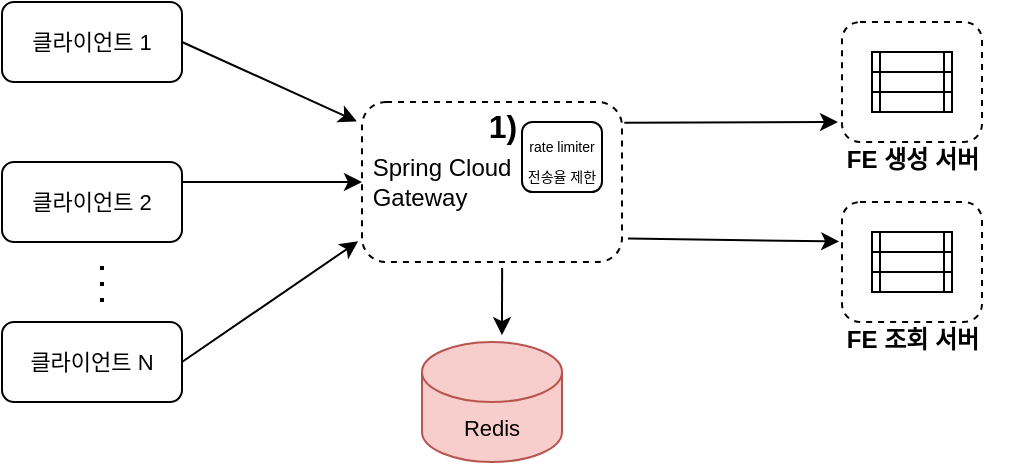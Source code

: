 <mxfile version="26.1.1">
  <diagram name="페이지-1" id="zpAioUnbNHaB1HZAK-Gk">
    <mxGraphModel dx="710" dy="416" grid="1" gridSize="10" guides="1" tooltips="1" connect="1" arrows="1" fold="1" page="1" pageScale="1" pageWidth="827" pageHeight="1169" math="0" shadow="0">
      <root>
        <mxCell id="0" />
        <mxCell id="1" parent="0" />
        <mxCell id="UuwrwuRLREhhJN5w9pP1-1" value="&lt;font style=&quot;font-size: 11px;&quot;&gt;클라이언트 1&lt;/font&gt;" style="rounded=1;whiteSpace=wrap;html=1;" vertex="1" parent="1">
          <mxGeometry x="70" y="240" width="90" height="40" as="geometry" />
        </mxCell>
        <mxCell id="UuwrwuRLREhhJN5w9pP1-2" value="&lt;font style=&quot;font-size: 11px;&quot;&gt;클라이언트 2&lt;/font&gt;" style="rounded=1;whiteSpace=wrap;html=1;" vertex="1" parent="1">
          <mxGeometry x="70" y="320" width="90" height="40" as="geometry" />
        </mxCell>
        <mxCell id="UuwrwuRLREhhJN5w9pP1-3" value="&lt;font style=&quot;font-size: 11px;&quot;&gt;클라이언트 N&lt;/font&gt;" style="rounded=1;whiteSpace=wrap;html=1;" vertex="1" parent="1">
          <mxGeometry x="70" y="400" width="90" height="40" as="geometry" />
        </mxCell>
        <mxCell id="UuwrwuRLREhhJN5w9pP1-4" value="" style="endArrow=classic;html=1;rounded=0;exitX=1;exitY=0.5;exitDx=0;exitDy=0;entryX=-0.02;entryY=0.121;entryDx=0;entryDy=0;entryPerimeter=0;" edge="1" parent="1" source="UuwrwuRLREhhJN5w9pP1-1" target="UuwrwuRLREhhJN5w9pP1-8">
          <mxGeometry width="50" height="50" relative="1" as="geometry">
            <mxPoint x="330" y="360" as="sourcePoint" />
            <mxPoint x="240" y="320" as="targetPoint" />
          </mxGeometry>
        </mxCell>
        <mxCell id="UuwrwuRLREhhJN5w9pP1-5" value="" style="endArrow=classic;html=1;rounded=0;exitX=1;exitY=0.25;exitDx=0;exitDy=0;entryX=0;entryY=0.5;entryDx=0;entryDy=0;" edge="1" parent="1" source="UuwrwuRLREhhJN5w9pP1-2" target="UuwrwuRLREhhJN5w9pP1-8">
          <mxGeometry width="50" height="50" relative="1" as="geometry">
            <mxPoint x="330" y="360" as="sourcePoint" />
            <mxPoint x="240" y="340" as="targetPoint" />
          </mxGeometry>
        </mxCell>
        <mxCell id="UuwrwuRLREhhJN5w9pP1-6" value="" style="endArrow=none;dashed=1;html=1;dashPattern=1 3;strokeWidth=2;rounded=0;" edge="1" parent="1">
          <mxGeometry width="50" height="50" relative="1" as="geometry">
            <mxPoint x="120" y="390" as="sourcePoint" />
            <mxPoint x="120" y="370" as="targetPoint" />
          </mxGeometry>
        </mxCell>
        <mxCell id="UuwrwuRLREhhJN5w9pP1-7" value="" style="endArrow=classic;html=1;rounded=0;exitX=1;exitY=0.5;exitDx=0;exitDy=0;entryX=-0.015;entryY=0.871;entryDx=0;entryDy=0;entryPerimeter=0;" edge="1" parent="1" source="UuwrwuRLREhhJN5w9pP1-3" target="UuwrwuRLREhhJN5w9pP1-8">
          <mxGeometry width="50" height="50" relative="1" as="geometry">
            <mxPoint x="330" y="360" as="sourcePoint" />
            <mxPoint x="240" y="360" as="targetPoint" />
          </mxGeometry>
        </mxCell>
        <mxCell id="UuwrwuRLREhhJN5w9pP1-8" value="&amp;nbsp;Spring Cloud&amp;nbsp; &amp;nbsp; &amp;nbsp;Gateway" style="rounded=1;whiteSpace=wrap;html=1;align=left;dashed=1;" vertex="1" parent="1">
          <mxGeometry x="250" y="290" width="130" height="80" as="geometry" />
        </mxCell>
        <mxCell id="UuwrwuRLREhhJN5w9pP1-9" value="&lt;div&gt;&lt;span style=&quot;font-size: 7px;&quot;&gt;rate limiter&lt;/span&gt;&lt;/div&gt;&lt;font style=&quot;font-size: 7px;&quot;&gt;전송율 제한&lt;/font&gt;" style="rounded=1;whiteSpace=wrap;html=1;" vertex="1" parent="1">
          <mxGeometry x="330" y="300" width="40" height="35" as="geometry" />
        </mxCell>
        <mxCell id="UuwrwuRLREhhJN5w9pP1-13" value="" style="endArrow=classic;html=1;rounded=0;exitX=0.539;exitY=1.038;exitDx=0;exitDy=0;exitPerimeter=0;entryX=0.571;entryY=-0.057;entryDx=0;entryDy=0;entryPerimeter=0;" edge="1" parent="1" source="UuwrwuRLREhhJN5w9pP1-8" target="UuwrwuRLREhhJN5w9pP1-14">
          <mxGeometry width="50" height="50" relative="1" as="geometry">
            <mxPoint x="270" y="400" as="sourcePoint" />
            <mxPoint x="320" y="400" as="targetPoint" />
          </mxGeometry>
        </mxCell>
        <mxCell id="UuwrwuRLREhhJN5w9pP1-14" value="&lt;font style=&quot;font-size: 11px;&quot;&gt;Redis&lt;/font&gt;" style="shape=cylinder3;whiteSpace=wrap;html=1;boundedLbl=1;backgroundOutline=1;size=15;fillColor=#f8cecc;strokeColor=#b85450;" vertex="1" parent="1">
          <mxGeometry x="280" y="410" width="70" height="60" as="geometry" />
        </mxCell>
        <mxCell id="UuwrwuRLREhhJN5w9pP1-15" value="" style="endArrow=classic;html=1;rounded=0;exitX=1.023;exitY=0.853;exitDx=0;exitDy=0;exitPerimeter=0;entryX=-0.02;entryY=0.329;entryDx=0;entryDy=0;entryPerimeter=0;" edge="1" parent="1" source="UuwrwuRLREhhJN5w9pP1-8" target="UuwrwuRLREhhJN5w9pP1-16">
          <mxGeometry width="50" height="50" relative="1" as="geometry">
            <mxPoint x="330" y="370" as="sourcePoint" />
            <mxPoint x="480" y="360" as="targetPoint" />
          </mxGeometry>
        </mxCell>
        <mxCell id="UuwrwuRLREhhJN5w9pP1-16" value="" style="rounded=1;whiteSpace=wrap;html=1;align=left;dashed=1;" vertex="1" parent="1">
          <mxGeometry x="490" y="340" width="70" height="60" as="geometry" />
        </mxCell>
        <mxCell id="UuwrwuRLREhhJN5w9pP1-17" value="" style="shape=process;whiteSpace=wrap;html=1;backgroundOutline=1;" vertex="1" parent="1">
          <mxGeometry x="505" y="365" width="40" height="10" as="geometry" />
        </mxCell>
        <mxCell id="UuwrwuRLREhhJN5w9pP1-18" value="" style="shape=process;whiteSpace=wrap;html=1;backgroundOutline=1;" vertex="1" parent="1">
          <mxGeometry x="505" y="375" width="40" height="10" as="geometry" />
        </mxCell>
        <mxCell id="UuwrwuRLREhhJN5w9pP1-22" value="" style="shape=process;whiteSpace=wrap;html=1;backgroundOutline=1;" vertex="1" parent="1">
          <mxGeometry x="505" y="355" width="40" height="10" as="geometry" />
        </mxCell>
        <mxCell id="UuwrwuRLREhhJN5w9pP1-23" value="&lt;font style=&quot;font-size: 12px;&quot;&gt;FE 조회 서버&lt;/font&gt;" style="text;strokeColor=none;fillColor=none;html=1;fontSize=24;fontStyle=1;verticalAlign=middle;align=center;" vertex="1" parent="1">
          <mxGeometry x="475" y="385" width="100" height="40" as="geometry" />
        </mxCell>
        <mxCell id="UuwrwuRLREhhJN5w9pP1-24" value="" style="rounded=1;whiteSpace=wrap;html=1;align=left;dashed=1;" vertex="1" parent="1">
          <mxGeometry x="490" y="250" width="70" height="60" as="geometry" />
        </mxCell>
        <mxCell id="UuwrwuRLREhhJN5w9pP1-25" value="" style="shape=process;whiteSpace=wrap;html=1;backgroundOutline=1;" vertex="1" parent="1">
          <mxGeometry x="505" y="275" width="40" height="10" as="geometry" />
        </mxCell>
        <mxCell id="UuwrwuRLREhhJN5w9pP1-26" value="" style="shape=process;whiteSpace=wrap;html=1;backgroundOutline=1;" vertex="1" parent="1">
          <mxGeometry x="505" y="285" width="40" height="10" as="geometry" />
        </mxCell>
        <mxCell id="UuwrwuRLREhhJN5w9pP1-27" value="" style="shape=process;whiteSpace=wrap;html=1;backgroundOutline=1;" vertex="1" parent="1">
          <mxGeometry x="505" y="265" width="40" height="10" as="geometry" />
        </mxCell>
        <mxCell id="UuwrwuRLREhhJN5w9pP1-28" value="&lt;font style=&quot;font-size: 12px;&quot;&gt;FE 생성 서버&lt;/font&gt;" style="text;strokeColor=none;fillColor=none;html=1;fontSize=24;fontStyle=1;verticalAlign=middle;align=center;" vertex="1" parent="1">
          <mxGeometry x="475" y="295" width="100" height="40" as="geometry" />
        </mxCell>
        <mxCell id="UuwrwuRLREhhJN5w9pP1-29" value="" style="endArrow=classic;html=1;rounded=0;exitX=1.009;exitY=0.129;exitDx=0;exitDy=0;exitPerimeter=0;" edge="1" parent="1" source="UuwrwuRLREhhJN5w9pP1-8">
          <mxGeometry width="50" height="50" relative="1" as="geometry">
            <mxPoint x="380" y="320" as="sourcePoint" />
            <mxPoint x="488" y="300" as="targetPoint" />
          </mxGeometry>
        </mxCell>
        <mxCell id="UuwrwuRLREhhJN5w9pP1-30" value="&lt;font style=&quot;font-size: 16px;&quot;&gt;1)&lt;/font&gt;" style="text;strokeColor=none;fillColor=none;html=1;fontSize=24;fontStyle=1;verticalAlign=middle;align=center;strokeWidth=1;" vertex="1" parent="1">
          <mxGeometry x="270" y="280" width="100" height="40" as="geometry" />
        </mxCell>
      </root>
    </mxGraphModel>
  </diagram>
</mxfile>
